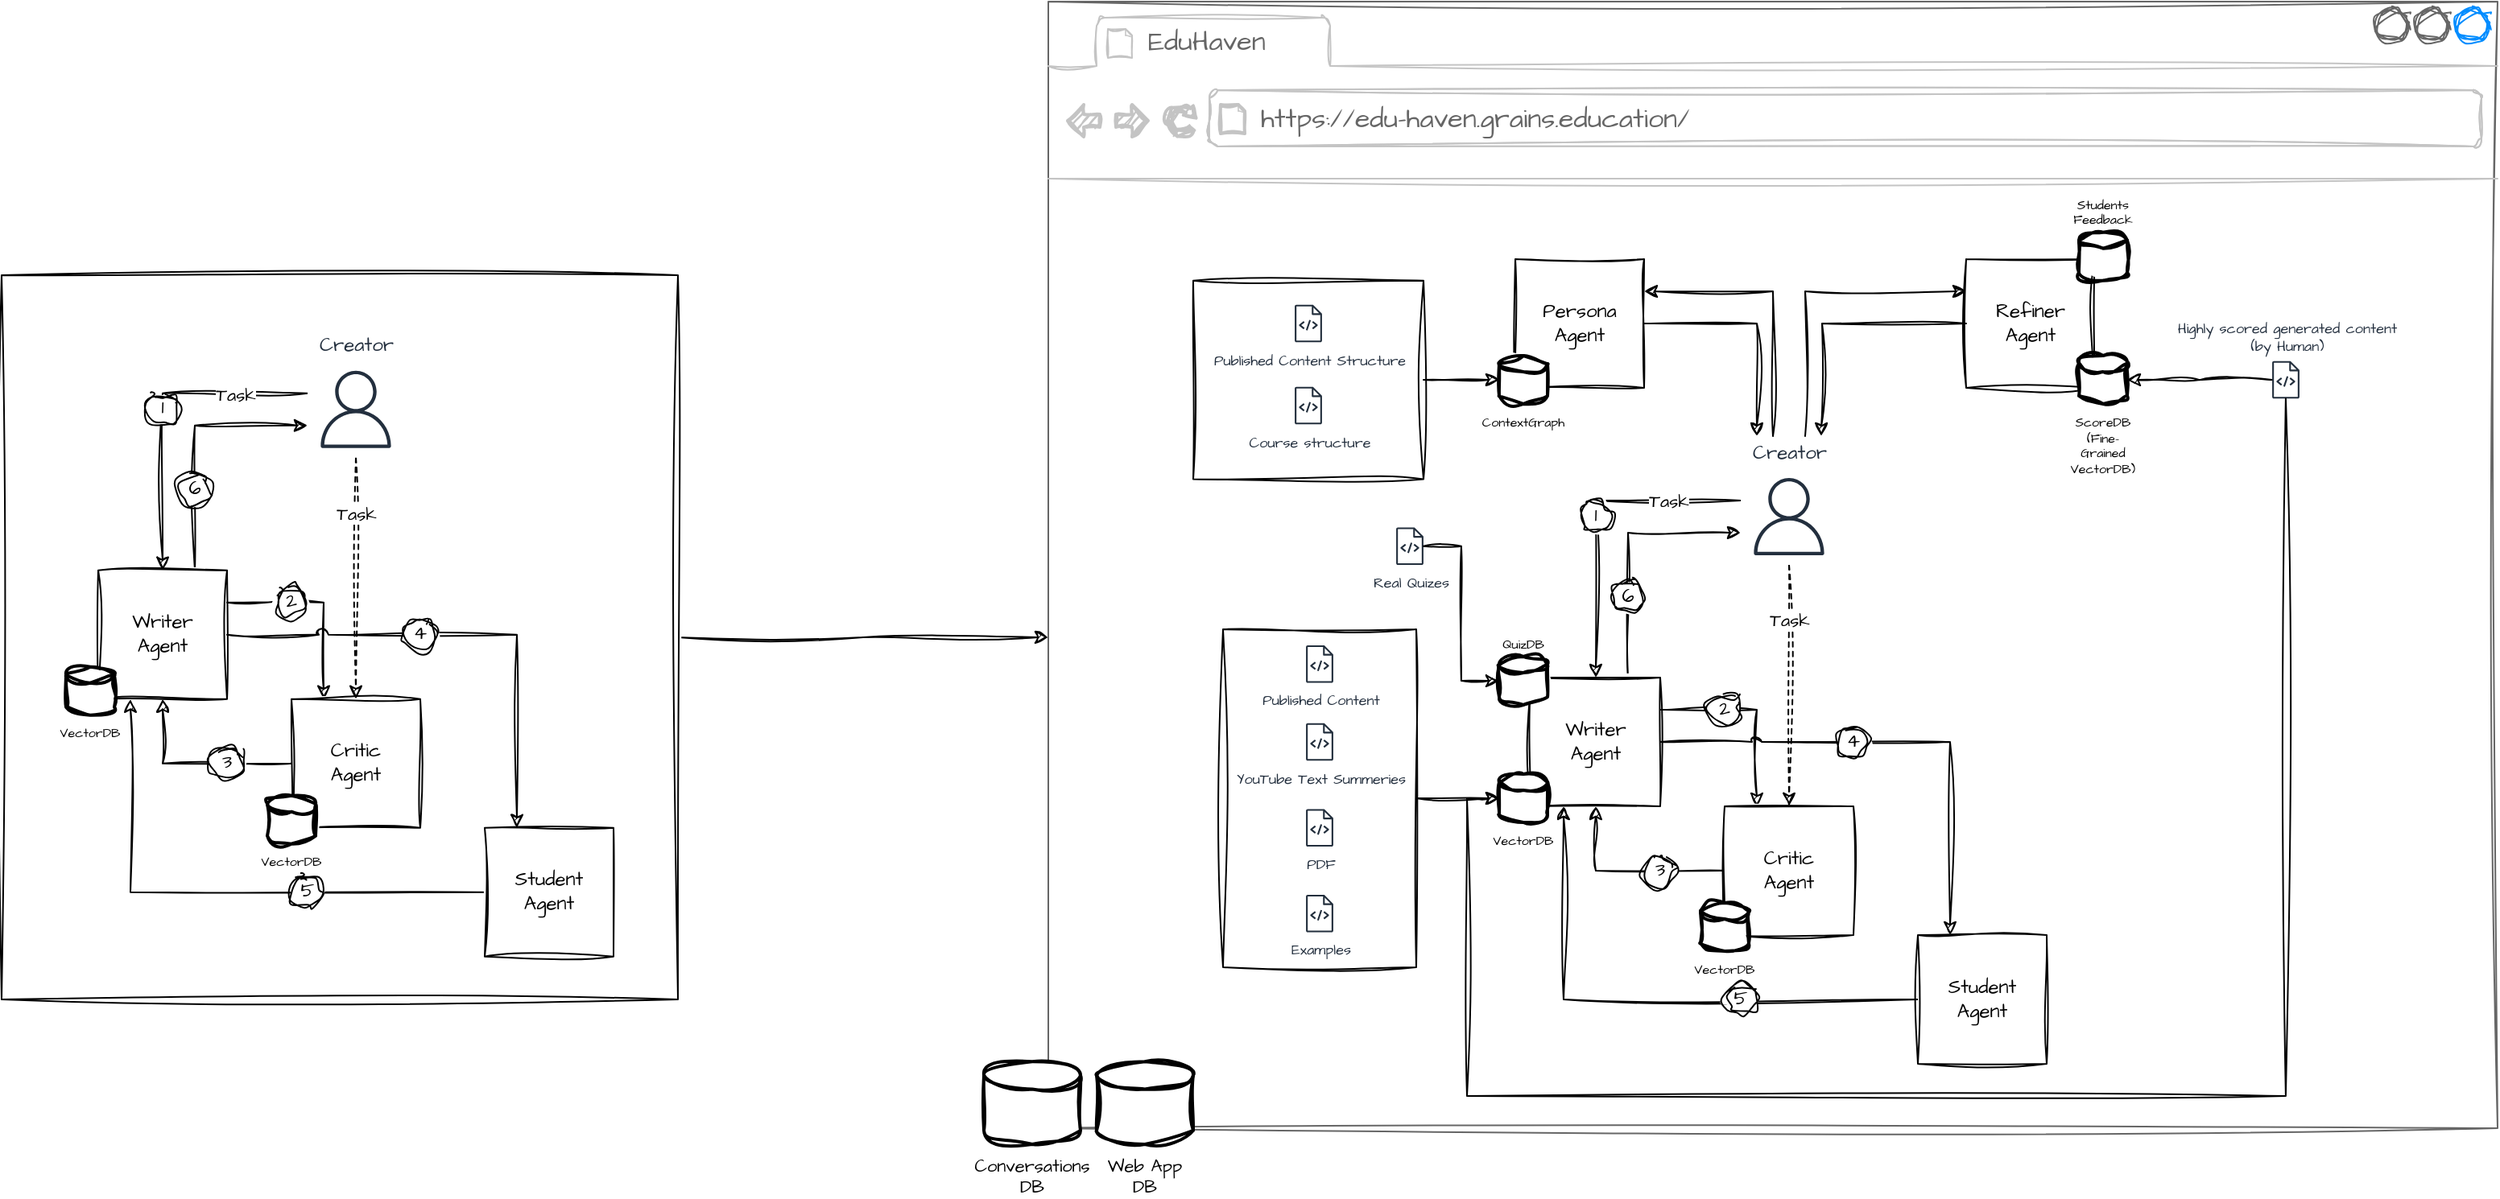 <mxfile version="24.7.17">
  <diagram name="Page-1" id="W8bSNdLPYr1dXPFrKu34">
    <mxGraphModel dx="4044" dy="2367" grid="1" gridSize="10" guides="1" tooltips="1" connect="1" arrows="1" fold="1" page="1" pageScale="1" pageWidth="850" pageHeight="1100" math="0" shadow="0">
      <root>
        <mxCell id="0" />
        <mxCell id="1" parent="0" />
        <mxCell id="SzTCdKsAHVNia2QmVGR1-116" style="edgeStyle=orthogonalEdgeStyle;rounded=0;sketch=1;hachureGap=4;jiggle=2;curveFitting=1;orthogonalLoop=1;jettySize=auto;html=1;fontFamily=Architects Daughter;fontSource=https%3A%2F%2Ffonts.googleapis.com%2Fcss%3Ffamily%3DArchitects%2BDaughter;" parent="1" source="SzTCdKsAHVNia2QmVGR1-115" edge="1">
          <mxGeometry relative="1" as="geometry">
            <mxPoint x="-100.0" y="335" as="targetPoint" />
          </mxGeometry>
        </mxCell>
        <mxCell id="SzTCdKsAHVNia2QmVGR1-115" value="" style="rounded=0;whiteSpace=wrap;html=1;sketch=1;hachureGap=4;jiggle=2;curveFitting=1;fontFamily=Architects Daughter;fontSource=https%3A%2F%2Ffonts.googleapis.com%2Fcss%3Ffamily%3DArchitects%2BDaughter;" parent="1" vertex="1">
          <mxGeometry x="-750" y="110" width="420" height="450" as="geometry" />
        </mxCell>
        <mxCell id="SzTCdKsAHVNia2QmVGR1-69" value="" style="strokeWidth=1;shadow=0;dashed=0;align=center;html=1;shape=mxgraph.mockup.containers.browserWindow;rSize=0;strokeColor=#666666;strokeColor2=#008cff;strokeColor3=#c4c4c4;mainText=,;recursiveResize=0;sketch=1;hachureGap=4;jiggle=2;curveFitting=1;fontFamily=Architects Daughter;fontSource=https%3A%2F%2Ffonts.googleapis.com%2Fcss%3Ffamily%3DArchitects%2BDaughter;movable=0;resizable=0;rotatable=0;deletable=0;editable=0;locked=1;connectable=0;" parent="1" vertex="1">
          <mxGeometry x="-100" y="-60" width="900" height="700" as="geometry" />
        </mxCell>
        <mxCell id="SzTCdKsAHVNia2QmVGR1-70" value="EduHaven" style="strokeWidth=1;shadow=0;dashed=0;align=center;html=1;shape=mxgraph.mockup.containers.anchor;fontSize=17;fontColor=#666666;align=left;whiteSpace=wrap;sketch=1;hachureGap=4;jiggle=2;curveFitting=1;fontFamily=Architects Daughter;fontSource=https%3A%2F%2Ffonts.googleapis.com%2Fcss%3Ffamily%3DArchitects%2BDaughter;" parent="SzTCdKsAHVNia2QmVGR1-69" vertex="1">
          <mxGeometry x="60" y="12" width="110" height="26" as="geometry" />
        </mxCell>
        <mxCell id="SzTCdKsAHVNia2QmVGR1-71" value="https://edu-haven.grains.education/" style="strokeWidth=1;shadow=0;dashed=0;align=center;html=1;shape=mxgraph.mockup.containers.anchor;rSize=0;fontSize=17;fontColor=#666666;align=left;sketch=1;hachureGap=4;jiggle=2;curveFitting=1;fontFamily=Architects Daughter;fontSource=https%3A%2F%2Ffonts.googleapis.com%2Fcss%3Ffamily%3DArchitects%2BDaughter;" parent="SzTCdKsAHVNia2QmVGR1-69" vertex="1">
          <mxGeometry x="130" y="60" width="250" height="26" as="geometry" />
        </mxCell>
        <mxCell id="SzTCdKsAHVNia2QmVGR1-78" value="" style="rounded=0;whiteSpace=wrap;html=1;sketch=1;hachureGap=4;jiggle=2;curveFitting=1;fontFamily=Architects Daughter;fontSource=https%3A%2F%2Ffonts.googleapis.com%2Fcss%3Ffamily%3DArchitects%2BDaughter;" parent="1" vertex="1">
          <mxGeometry x="-10" y="113.32" width="143" height="123.37" as="geometry" />
        </mxCell>
        <mxCell id="SzTCdKsAHVNia2QmVGR1-37" value="Refiner&lt;div&gt;Agent&lt;br&gt;&lt;/div&gt;" style="whiteSpace=wrap;html=1;aspect=fixed;sketch=1;hachureGap=4;jiggle=2;curveFitting=1;fontFamily=Architects Daughter;fontSource=https%3A%2F%2Ffonts.googleapis.com%2Fcss%3Ffamily%3DArchitects%2BDaughter;" parent="1" vertex="1">
          <mxGeometry x="470" y="100" width="80" height="80" as="geometry" />
        </mxCell>
        <mxCell id="SzTCdKsAHVNia2QmVGR1-8" style="edgeStyle=orthogonalEdgeStyle;rounded=0;sketch=1;hachureGap=4;jiggle=2;curveFitting=1;orthogonalLoop=1;jettySize=auto;html=1;entryX=0.25;entryY=0;entryDx=0;entryDy=0;fontFamily=Architects Daughter;fontSource=https%3A%2F%2Ffonts.googleapis.com%2Fcss%3Ffamily%3DArchitects%2BDaughter;" parent="1" source="SzTCdKsAHVNia2QmVGR1-1" target="SzTCdKsAHVNia2QmVGR1-2" edge="1">
          <mxGeometry relative="1" as="geometry">
            <Array as="points">
              <mxPoint x="340" y="380" />
            </Array>
          </mxGeometry>
        </mxCell>
        <mxCell id="SzTCdKsAHVNia2QmVGR1-10" style="edgeStyle=orthogonalEdgeStyle;rounded=0;sketch=1;hachureGap=4;jiggle=2;curveFitting=1;orthogonalLoop=1;jettySize=auto;html=1;exitX=1;exitY=0.5;exitDx=0;exitDy=0;entryX=0.25;entryY=0;entryDx=0;entryDy=0;fontFamily=Architects Daughter;fontSource=https%3A%2F%2Ffonts.googleapis.com%2Fcss%3Ffamily%3DArchitects%2BDaughter;jumpStyle=arc;" parent="1" source="SzTCdKsAHVNia2QmVGR1-1" target="SzTCdKsAHVNia2QmVGR1-3" edge="1">
          <mxGeometry relative="1" as="geometry" />
        </mxCell>
        <mxCell id="SzTCdKsAHVNia2QmVGR1-13" style="edgeStyle=orthogonalEdgeStyle;rounded=0;sketch=1;hachureGap=4;jiggle=2;curveFitting=1;orthogonalLoop=1;jettySize=auto;html=1;exitX=0.75;exitY=0;exitDx=0;exitDy=0;fontFamily=Architects Daughter;fontSource=https%3A%2F%2Ffonts.googleapis.com%2Fcss%3Ffamily%3DArchitects%2BDaughter;" parent="1" source="SzTCdKsAHVNia2QmVGR1-1" target="SzTCdKsAHVNia2QmVGR1-4" edge="1">
          <mxGeometry relative="1" as="geometry">
            <mxPoint x="310" y="280" as="targetPoint" />
            <Array as="points">
              <mxPoint x="260" y="270" />
            </Array>
          </mxGeometry>
        </mxCell>
        <mxCell id="SzTCdKsAHVNia2QmVGR1-1" value="Writer&lt;div&gt;Agent&lt;/div&gt;" style="whiteSpace=wrap;html=1;aspect=fixed;sketch=1;hachureGap=4;jiggle=2;curveFitting=1;fontFamily=Architects Daughter;fontSource=https%3A%2F%2Ffonts.googleapis.com%2Fcss%3Ffamily%3DArchitects%2BDaughter;" parent="1" vertex="1">
          <mxGeometry x="200" y="360" width="80" height="80" as="geometry" />
        </mxCell>
        <mxCell id="SzTCdKsAHVNia2QmVGR1-9" style="edgeStyle=orthogonalEdgeStyle;rounded=0;sketch=1;hachureGap=4;jiggle=2;curveFitting=1;orthogonalLoop=1;jettySize=auto;html=1;exitX=0;exitY=0.5;exitDx=0;exitDy=0;entryX=0.5;entryY=1;entryDx=0;entryDy=0;fontFamily=Architects Daughter;fontSource=https%3A%2F%2Ffonts.googleapis.com%2Fcss%3Ffamily%3DArchitects%2BDaughter;" parent="1" source="SzTCdKsAHVNia2QmVGR1-2" target="SzTCdKsAHVNia2QmVGR1-1" edge="1">
          <mxGeometry relative="1" as="geometry" />
        </mxCell>
        <mxCell id="SzTCdKsAHVNia2QmVGR1-2" value="Critic&lt;div&gt;Agent&lt;br&gt;&lt;/div&gt;" style="whiteSpace=wrap;html=1;aspect=fixed;sketch=1;hachureGap=4;jiggle=2;curveFitting=1;fontFamily=Architects Daughter;fontSource=https%3A%2F%2Ffonts.googleapis.com%2Fcss%3Ffamily%3DArchitects%2BDaughter;" parent="1" vertex="1">
          <mxGeometry x="320" y="440" width="80" height="80" as="geometry" />
        </mxCell>
        <mxCell id="SzTCdKsAHVNia2QmVGR1-11" style="edgeStyle=orthogonalEdgeStyle;rounded=0;sketch=1;hachureGap=4;jiggle=2;curveFitting=1;orthogonalLoop=1;jettySize=auto;html=1;entryX=0.25;entryY=1;entryDx=0;entryDy=0;fontFamily=Architects Daughter;fontSource=https%3A%2F%2Ffonts.googleapis.com%2Fcss%3Ffamily%3DArchitects%2BDaughter;" parent="1" source="SzTCdKsAHVNia2QmVGR1-3" target="SzTCdKsAHVNia2QmVGR1-1" edge="1">
          <mxGeometry relative="1" as="geometry" />
        </mxCell>
        <mxCell id="SzTCdKsAHVNia2QmVGR1-3" value="Student&lt;div&gt;Agent&lt;br&gt;&lt;/div&gt;" style="whiteSpace=wrap;html=1;aspect=fixed;sketch=1;hachureGap=4;jiggle=2;curveFitting=1;fontFamily=Architects Daughter;fontSource=https%3A%2F%2Ffonts.googleapis.com%2Fcss%3Ffamily%3DArchitects%2BDaughter;" parent="1" vertex="1">
          <mxGeometry x="440" y="520" width="80" height="80" as="geometry" />
        </mxCell>
        <mxCell id="SzTCdKsAHVNia2QmVGR1-5" style="edgeStyle=orthogonalEdgeStyle;rounded=0;sketch=1;hachureGap=4;jiggle=2;curveFitting=1;orthogonalLoop=1;jettySize=auto;html=1;entryX=0.5;entryY=0;entryDx=0;entryDy=0;fontFamily=Architects Daughter;fontSource=https%3A%2F%2Ffonts.googleapis.com%2Fcss%3Ffamily%3DArchitects%2BDaughter;" parent="1" source="SzTCdKsAHVNia2QmVGR1-4" target="SzTCdKsAHVNia2QmVGR1-1" edge="1">
          <mxGeometry relative="1" as="geometry">
            <Array as="points">
              <mxPoint x="240" y="250" />
            </Array>
          </mxGeometry>
        </mxCell>
        <mxCell id="SzTCdKsAHVNia2QmVGR1-15" value="Task" style="edgeLabel;html=1;align=center;verticalAlign=middle;resizable=0;points=[];sketch=1;hachureGap=4;jiggle=2;curveFitting=1;fontFamily=Architects Daughter;fontSource=https%3A%2F%2Ffonts.googleapis.com%2Fcss%3Ffamily%3DArchitects%2BDaughter;" parent="SzTCdKsAHVNia2QmVGR1-5" vertex="1" connectable="0">
          <mxGeometry x="-0.55" relative="1" as="geometry">
            <mxPoint as="offset" />
          </mxGeometry>
        </mxCell>
        <mxCell id="SzTCdKsAHVNia2QmVGR1-6" style="edgeStyle=orthogonalEdgeStyle;rounded=0;sketch=1;hachureGap=4;jiggle=2;curveFitting=1;orthogonalLoop=1;jettySize=auto;html=1;entryX=0.5;entryY=0;entryDx=0;entryDy=0;fontFamily=Architects Daughter;fontSource=https%3A%2F%2Ffonts.googleapis.com%2Fcss%3Ffamily%3DArchitects%2BDaughter;dashed=1;" parent="1" source="SzTCdKsAHVNia2QmVGR1-4" target="SzTCdKsAHVNia2QmVGR1-2" edge="1">
          <mxGeometry relative="1" as="geometry" />
        </mxCell>
        <mxCell id="SzTCdKsAHVNia2QmVGR1-16" value="Task" style="edgeLabel;html=1;align=center;verticalAlign=middle;resizable=0;points=[];sketch=1;hachureGap=4;jiggle=2;curveFitting=1;fontFamily=Architects Daughter;fontSource=https%3A%2F%2Ffonts.googleapis.com%2Fcss%3Ffamily%3DArchitects%2BDaughter;" parent="SzTCdKsAHVNia2QmVGR1-6" vertex="1" connectable="0">
          <mxGeometry x="-0.547" relative="1" as="geometry">
            <mxPoint as="offset" />
          </mxGeometry>
        </mxCell>
        <mxCell id="SzTCdKsAHVNia2QmVGR1-39" style="edgeStyle=orthogonalEdgeStyle;rounded=0;sketch=1;hachureGap=4;jiggle=2;curveFitting=1;orthogonalLoop=1;jettySize=auto;html=1;entryX=0;entryY=0.25;entryDx=0;entryDy=0;fontFamily=Architects Daughter;fontSource=https%3A%2F%2Ffonts.googleapis.com%2Fcss%3Ffamily%3DArchitects%2BDaughter;" parent="1" target="SzTCdKsAHVNia2QmVGR1-37" edge="1">
          <mxGeometry relative="1" as="geometry">
            <mxPoint x="370" y="210" as="sourcePoint" />
            <Array as="points">
              <mxPoint x="370" y="120" />
            </Array>
          </mxGeometry>
        </mxCell>
        <mxCell id="SzTCdKsAHVNia2QmVGR1-42" style="edgeStyle=orthogonalEdgeStyle;rounded=0;sketch=1;hachureGap=4;jiggle=2;curveFitting=1;orthogonalLoop=1;jettySize=auto;html=1;entryX=1;entryY=0.25;entryDx=0;entryDy=0;fontFamily=Architects Daughter;fontSource=https%3A%2F%2Ffonts.googleapis.com%2Fcss%3Ffamily%3DArchitects%2BDaughter;" parent="1" target="SzTCdKsAHVNia2QmVGR1-36" edge="1">
          <mxGeometry relative="1" as="geometry">
            <mxPoint x="350" y="210" as="sourcePoint" />
            <Array as="points">
              <mxPoint x="350" y="210" />
              <mxPoint x="350" y="120" />
            </Array>
          </mxGeometry>
        </mxCell>
        <mxCell id="SzTCdKsAHVNia2QmVGR1-4" value="Creator" style="sketch=0;outlineConnect=0;fontColor=#232F3E;gradientColor=none;strokeColor=#232F3E;fillColor=#ffffff;dashed=0;verticalLabelPosition=top;verticalAlign=bottom;align=center;html=1;fontSize=12;fontStyle=0;aspect=fixed;shape=mxgraph.aws4.resourceIcon;resIcon=mxgraph.aws4.user;hachureGap=4;jiggle=2;curveFitting=1;fontFamily=Architects Daughter;fontSource=https%3A%2F%2Ffonts.googleapis.com%2Fcss%3Ffamily%3DArchitects%2BDaughter;labelPosition=center;" parent="1" vertex="1">
          <mxGeometry x="330" y="230" width="60" height="60" as="geometry" />
        </mxCell>
        <mxCell id="SzTCdKsAHVNia2QmVGR1-19" value="1" style="ellipse;whiteSpace=wrap;html=1;aspect=fixed;sketch=1;hachureGap=4;jiggle=2;curveFitting=1;fontFamily=Architects Daughter;fontSource=https%3A%2F%2Ffonts.googleapis.com%2Fcss%3Ffamily%3DArchitects%2BDaughter;" parent="1" vertex="1">
          <mxGeometry x="230" y="250" width="20" height="20" as="geometry" />
        </mxCell>
        <mxCell id="SzTCdKsAHVNia2QmVGR1-20" value="2" style="ellipse;whiteSpace=wrap;html=1;aspect=fixed;sketch=1;hachureGap=4;jiggle=2;curveFitting=1;fontFamily=Architects Daughter;fontSource=https%3A%2F%2Ffonts.googleapis.com%2Fcss%3Ffamily%3DArchitects%2BDaughter;" parent="1" vertex="1">
          <mxGeometry x="310" y="370" width="20" height="20" as="geometry" />
        </mxCell>
        <mxCell id="SzTCdKsAHVNia2QmVGR1-23" value="3" style="ellipse;whiteSpace=wrap;html=1;aspect=fixed;sketch=1;hachureGap=4;jiggle=2;curveFitting=1;fontFamily=Architects Daughter;fontSource=https%3A%2F%2Ffonts.googleapis.com%2Fcss%3Ffamily%3DArchitects%2BDaughter;" parent="1" vertex="1">
          <mxGeometry x="270" y="470" width="20" height="20" as="geometry" />
        </mxCell>
        <mxCell id="SzTCdKsAHVNia2QmVGR1-24" value="4" style="ellipse;whiteSpace=wrap;html=1;aspect=fixed;sketch=1;hachureGap=4;jiggle=2;curveFitting=1;fontFamily=Architects Daughter;fontSource=https%3A%2F%2Ffonts.googleapis.com%2Fcss%3Ffamily%3DArchitects%2BDaughter;" parent="1" vertex="1">
          <mxGeometry x="390" y="390" width="20" height="20" as="geometry" />
        </mxCell>
        <mxCell id="SzTCdKsAHVNia2QmVGR1-25" value="5" style="ellipse;whiteSpace=wrap;html=1;aspect=fixed;sketch=1;hachureGap=4;jiggle=2;curveFitting=1;fontFamily=Architects Daughter;fontSource=https%3A%2F%2Ffonts.googleapis.com%2Fcss%3Ffamily%3DArchitects%2BDaughter;" parent="1" vertex="1">
          <mxGeometry x="320" y="550" width="20" height="20" as="geometry" />
        </mxCell>
        <mxCell id="SzTCdKsAHVNia2QmVGR1-26" value="VectorDB" style="strokeWidth=2;html=1;shape=mxgraph.flowchart.database;whiteSpace=wrap;sketch=1;hachureGap=4;jiggle=2;curveFitting=1;fontFamily=Architects Daughter;fontSource=https%3A%2F%2Ffonts.googleapis.com%2Fcss%3Ffamily%3DArchitects%2BDaughter;labelPosition=center;verticalLabelPosition=bottom;align=center;verticalAlign=top;textDirection=ltr;fontSize=8;" parent="1" vertex="1">
          <mxGeometry x="180" y="420" width="30" height="30" as="geometry" />
        </mxCell>
        <mxCell id="SzTCdKsAHVNia2QmVGR1-32" value="VectorDB" style="strokeWidth=2;html=1;shape=mxgraph.flowchart.database;whiteSpace=wrap;sketch=1;hachureGap=4;jiggle=2;curveFitting=1;fontFamily=Architects Daughter;fontSource=https%3A%2F%2Ffonts.googleapis.com%2Fcss%3Ffamily%3DArchitects%2BDaughter;labelPosition=center;verticalLabelPosition=bottom;align=center;verticalAlign=top;textDirection=ltr;fontSize=8;" parent="1" vertex="1">
          <mxGeometry x="305" y="500" width="30" height="30" as="geometry" />
        </mxCell>
        <mxCell id="SzTCdKsAHVNia2QmVGR1-34" value="6" style="ellipse;whiteSpace=wrap;html=1;aspect=fixed;sketch=1;hachureGap=4;jiggle=2;curveFitting=1;fontFamily=Architects Daughter;fontSource=https%3A%2F%2Ffonts.googleapis.com%2Fcss%3Ffamily%3DArchitects%2BDaughter;" parent="1" vertex="1">
          <mxGeometry x="250" y="300" width="20" height="20" as="geometry" />
        </mxCell>
        <mxCell id="SzTCdKsAHVNia2QmVGR1-38" style="edgeStyle=orthogonalEdgeStyle;rounded=0;sketch=1;hachureGap=4;jiggle=2;curveFitting=1;orthogonalLoop=1;jettySize=auto;html=1;fontFamily=Architects Daughter;fontSource=https%3A%2F%2Ffonts.googleapis.com%2Fcss%3Ffamily%3DArchitects%2BDaughter;" parent="1" source="SzTCdKsAHVNia2QmVGR1-36" edge="1">
          <mxGeometry relative="1" as="geometry">
            <mxPoint x="340" y="210" as="targetPoint" />
            <Array as="points">
              <mxPoint x="340" y="140" />
              <mxPoint x="340" y="210" />
            </Array>
          </mxGeometry>
        </mxCell>
        <mxCell id="SzTCdKsAHVNia2QmVGR1-36" value="Persona&lt;div&gt;Agent&lt;br&gt;&lt;/div&gt;" style="whiteSpace=wrap;html=1;aspect=fixed;sketch=1;hachureGap=4;jiggle=2;curveFitting=1;fontFamily=Architects Daughter;fontSource=https%3A%2F%2Ffonts.googleapis.com%2Fcss%3Ffamily%3DArchitects%2BDaughter;" parent="1" vertex="1">
          <mxGeometry x="190" y="100" width="80" height="80" as="geometry" />
        </mxCell>
        <mxCell id="SzTCdKsAHVNia2QmVGR1-41" style="edgeStyle=orthogonalEdgeStyle;rounded=0;sketch=1;hachureGap=4;jiggle=2;curveFitting=1;orthogonalLoop=1;jettySize=auto;html=1;exitX=0;exitY=0.5;exitDx=0;exitDy=0;fontFamily=Architects Daughter;fontSource=https%3A%2F%2Ffonts.googleapis.com%2Fcss%3Ffamily%3DArchitects%2BDaughter;" parent="1" source="SzTCdKsAHVNia2QmVGR1-37" edge="1">
          <mxGeometry relative="1" as="geometry">
            <mxPoint x="380" y="210" as="targetPoint" />
          </mxGeometry>
        </mxCell>
        <mxCell id="SzTCdKsAHVNia2QmVGR1-43" value="ScoreDB&lt;br&gt;(Fine-Grained VectorDB)" style="strokeWidth=2;html=1;shape=mxgraph.flowchart.database;whiteSpace=wrap;sketch=1;hachureGap=4;jiggle=2;curveFitting=1;fontFamily=Architects Daughter;fontSource=https%3A%2F%2Ffonts.googleapis.com%2Fcss%3Ffamily%3DArchitects%2BDaughter;labelPosition=center;verticalLabelPosition=bottom;align=center;verticalAlign=top;textDirection=ltr;fontSize=8;" parent="1" vertex="1">
          <mxGeometry x="540" y="160" width="30" height="30" as="geometry" />
        </mxCell>
        <mxCell id="SzTCdKsAHVNia2QmVGR1-44" value="ContextGraph" style="strokeWidth=2;html=1;shape=mxgraph.flowchart.database;whiteSpace=wrap;sketch=1;hachureGap=4;jiggle=2;curveFitting=1;fontFamily=Architects Daughter;fontSource=https%3A%2F%2Ffonts.googleapis.com%2Fcss%3Ffamily%3DArchitects%2BDaughter;labelPosition=center;verticalLabelPosition=bottom;align=center;verticalAlign=top;textDirection=ltr;fontSize=8;" parent="1" vertex="1">
          <mxGeometry x="180" y="160" width="30" height="30" as="geometry" />
        </mxCell>
        <mxCell id="SzTCdKsAHVNia2QmVGR1-52" style="edgeStyle=orthogonalEdgeStyle;rounded=0;sketch=1;hachureGap=4;jiggle=2;curveFitting=1;orthogonalLoop=1;jettySize=auto;html=1;entryX=0;entryY=0.5;entryDx=0;entryDy=0;entryPerimeter=0;fontFamily=Architects Daughter;fontSource=https%3A%2F%2Ffonts.googleapis.com%2Fcss%3Ffamily%3DArchitects%2BDaughter;" parent="1" source="SzTCdKsAHVNia2QmVGR1-51" target="SzTCdKsAHVNia2QmVGR1-26" edge="1">
          <mxGeometry relative="1" as="geometry" />
        </mxCell>
        <mxCell id="SzTCdKsAHVNia2QmVGR1-53" value="" style="group" parent="1" vertex="1" connectable="0">
          <mxGeometry x="8.5" y="347" width="120" height="190" as="geometry" />
        </mxCell>
        <mxCell id="SzTCdKsAHVNia2QmVGR1-51" value="" style="rounded=0;whiteSpace=wrap;html=1;sketch=1;hachureGap=4;jiggle=2;curveFitting=1;fontFamily=Architects Daughter;fontSource=https%3A%2F%2Ffonts.googleapis.com%2Fcss%3Ffamily%3DArchitects%2BDaughter;" parent="SzTCdKsAHVNia2QmVGR1-53" vertex="1">
          <mxGeometry y="-17" width="120" height="210" as="geometry" />
        </mxCell>
        <mxCell id="SzTCdKsAHVNia2QmVGR1-45" value="YouTube Text Summeries" style="sketch=0;outlineConnect=0;fontColor=#232F3E;gradientColor=none;fillColor=#232F3D;strokeColor=none;dashed=0;verticalLabelPosition=bottom;verticalAlign=top;align=center;html=1;fontSize=9;fontStyle=0;aspect=fixed;pointerEvents=1;shape=mxgraph.aws4.source_code;hachureGap=4;jiggle=2;curveFitting=1;fontFamily=Architects Daughter;fontSource=https%3A%2F%2Ffonts.googleapis.com%2Fcss%3Ffamily%3DArchitects%2BDaughter;" parent="SzTCdKsAHVNia2QmVGR1-53" vertex="1">
          <mxGeometry x="51.5" y="41.37" width="17" height="23.26" as="geometry" />
        </mxCell>
        <mxCell id="SzTCdKsAHVNia2QmVGR1-46" value="PDF" style="sketch=0;outlineConnect=0;fontColor=#232F3E;gradientColor=none;fillColor=#232F3D;strokeColor=none;dashed=0;verticalLabelPosition=bottom;verticalAlign=top;align=center;html=1;fontSize=9;fontStyle=0;aspect=fixed;pointerEvents=1;shape=mxgraph.aws4.source_code;hachureGap=4;jiggle=2;curveFitting=1;fontFamily=Architects Daughter;fontSource=https%3A%2F%2Ffonts.googleapis.com%2Fcss%3Ffamily%3DArchitects%2BDaughter;" parent="SzTCdKsAHVNia2QmVGR1-53" vertex="1">
          <mxGeometry x="51.5" y="94.74" width="17" height="23.26" as="geometry" />
        </mxCell>
        <mxCell id="SzTCdKsAHVNia2QmVGR1-47" value="Examples" style="sketch=0;outlineConnect=0;fontColor=#232F3E;gradientColor=none;fillColor=#232F3D;strokeColor=none;dashed=0;verticalLabelPosition=bottom;verticalAlign=top;align=center;html=1;fontSize=9;fontStyle=0;aspect=fixed;pointerEvents=1;shape=mxgraph.aws4.source_code;hachureGap=4;jiggle=2;curveFitting=1;fontFamily=Architects Daughter;fontSource=https%3A%2F%2Ffonts.googleapis.com%2Fcss%3Ffamily%3DArchitects%2BDaughter;" parent="SzTCdKsAHVNia2QmVGR1-53" vertex="1">
          <mxGeometry x="51.5" y="148" width="17" height="23.26" as="geometry" />
        </mxCell>
        <mxCell id="SzTCdKsAHVNia2QmVGR1-79" value="Published Content" style="sketch=0;outlineConnect=0;fontColor=#232F3E;gradientColor=none;fillColor=#232F3D;strokeColor=none;dashed=0;verticalLabelPosition=bottom;verticalAlign=top;align=center;html=1;fontSize=9;fontStyle=0;aspect=fixed;pointerEvents=1;shape=mxgraph.aws4.source_code;hachureGap=4;jiggle=2;curveFitting=1;fontFamily=Architects Daughter;fontSource=https%3A%2F%2Ffonts.googleapis.com%2Fcss%3Ffamily%3DArchitects%2BDaughter;" parent="SzTCdKsAHVNia2QmVGR1-53" vertex="1">
          <mxGeometry x="51.5" y="-7" width="17" height="23.26" as="geometry" />
        </mxCell>
        <mxCell id="SzTCdKsAHVNia2QmVGR1-59" value="Course structure" style="sketch=0;outlineConnect=0;fontColor=#232F3E;gradientColor=none;fillColor=#232F3D;strokeColor=none;dashed=0;verticalLabelPosition=bottom;verticalAlign=top;align=center;html=1;fontSize=9;fontStyle=0;aspect=fixed;pointerEvents=1;shape=mxgraph.aws4.source_code;hachureGap=4;jiggle=2;curveFitting=1;fontFamily=Architects Daughter;fontSource=https%3A%2F%2Ffonts.googleapis.com%2Fcss%3Ffamily%3DArchitects%2BDaughter;" parent="1" vertex="1">
          <mxGeometry x="53" y="179.37" width="17" height="23.26" as="geometry" />
        </mxCell>
        <mxCell id="SzTCdKsAHVNia2QmVGR1-60" style="edgeStyle=orthogonalEdgeStyle;rounded=0;sketch=1;hachureGap=4;jiggle=2;curveFitting=1;orthogonalLoop=1;jettySize=auto;html=1;entryX=0;entryY=0.5;entryDx=0;entryDy=0;entryPerimeter=0;fontFamily=Architects Daughter;fontSource=https%3A%2F%2Ffonts.googleapis.com%2Fcss%3Ffamily%3DArchitects%2BDaughter;exitX=1;exitY=0.5;exitDx=0;exitDy=0;" parent="1" source="SzTCdKsAHVNia2QmVGR1-78" target="SzTCdKsAHVNia2QmVGR1-44" edge="1">
          <mxGeometry relative="1" as="geometry" />
        </mxCell>
        <mxCell id="SzTCdKsAHVNia2QmVGR1-63" style="edgeStyle=orthogonalEdgeStyle;rounded=0;sketch=1;hachureGap=4;jiggle=2;curveFitting=1;orthogonalLoop=1;jettySize=auto;html=1;fontFamily=Architects Daughter;fontSource=https%3A%2F%2Ffonts.googleapis.com%2Fcss%3Ffamily%3DArchitects%2BDaughter;" parent="1" source="SzTCdKsAHVNia2QmVGR1-62" target="SzTCdKsAHVNia2QmVGR1-43" edge="1">
          <mxGeometry relative="1" as="geometry" />
        </mxCell>
        <mxCell id="SzTCdKsAHVNia2QmVGR1-62" value="Highly scored generated content&lt;div&gt;(by Human)&lt;/div&gt;" style="sketch=0;outlineConnect=0;fontColor=#232F3E;gradientColor=none;fillColor=#232F3D;strokeColor=none;dashed=0;verticalLabelPosition=top;verticalAlign=bottom;align=center;html=1;fontSize=9;fontStyle=0;aspect=fixed;pointerEvents=1;shape=mxgraph.aws4.source_code;hachureGap=4;jiggle=2;curveFitting=1;fontFamily=Architects Daughter;fontSource=https%3A%2F%2Ffonts.googleapis.com%2Fcss%3Ffamily%3DArchitects%2BDaughter;labelPosition=center;" parent="1" vertex="1">
          <mxGeometry x="660" y="163.37" width="17" height="23.26" as="geometry" />
        </mxCell>
        <mxCell id="SzTCdKsAHVNia2QmVGR1-64" style="edgeStyle=orthogonalEdgeStyle;rounded=0;sketch=1;hachureGap=4;jiggle=2;curveFitting=1;orthogonalLoop=1;jettySize=auto;html=1;entryX=0;entryY=0.5;entryDx=0;entryDy=0;entryPerimeter=0;fontFamily=Architects Daughter;fontSource=https%3A%2F%2Ffonts.googleapis.com%2Fcss%3Ffamily%3DArchitects%2BDaughter;" parent="1" source="SzTCdKsAHVNia2QmVGR1-62" target="SzTCdKsAHVNia2QmVGR1-26" edge="1">
          <mxGeometry relative="1" as="geometry">
            <Array as="points">
              <mxPoint x="668" y="620" />
              <mxPoint x="160" y="620" />
              <mxPoint x="160" y="435" />
            </Array>
          </mxGeometry>
        </mxCell>
        <mxCell id="SzTCdKsAHVNia2QmVGR1-85" value="Web App DB" style="strokeWidth=2;html=1;shape=mxgraph.flowchart.database;whiteSpace=wrap;sketch=1;hachureGap=4;jiggle=2;curveFitting=1;fontFamily=Architects Daughter;fontSource=https%3A%2F%2Ffonts.googleapis.com%2Fcss%3Ffamily%3DArchitects%2BDaughter;labelPosition=center;verticalLabelPosition=bottom;align=center;verticalAlign=top;textDirection=ltr;fontSize=11;" parent="1" vertex="1">
          <mxGeometry x="-70" y="598.57" width="60" height="51.43" as="geometry" />
        </mxCell>
        <mxCell id="SzTCdKsAHVNia2QmVGR1-86" value="Conversations DB" style="strokeWidth=2;html=1;shape=mxgraph.flowchart.database;whiteSpace=wrap;sketch=1;hachureGap=4;jiggle=2;curveFitting=1;fontFamily=Architects Daughter;fontSource=https%3A%2F%2Ffonts.googleapis.com%2Fcss%3Ffamily%3DArchitects%2BDaughter;labelPosition=center;verticalLabelPosition=bottom;align=center;verticalAlign=top;textDirection=ltr;fontSize=11;" parent="1" vertex="1">
          <mxGeometry x="-140" y="598.57" width="60" height="51.43" as="geometry" />
        </mxCell>
        <mxCell id="SzTCdKsAHVNia2QmVGR1-72" value="Published Content Structure" style="sketch=0;outlineConnect=0;fontColor=#232F3E;gradientColor=none;fillColor=#232F3D;strokeColor=none;dashed=0;verticalLabelPosition=bottom;verticalAlign=top;align=center;html=1;fontSize=9;fontStyle=0;aspect=fixed;pointerEvents=1;shape=mxgraph.aws4.source_code;hachureGap=4;jiggle=2;curveFitting=1;fontFamily=Architects Daughter;fontSource=https%3A%2F%2Ffonts.googleapis.com%2Fcss%3Ffamily%3DArchitects%2BDaughter;" parent="1" vertex="1">
          <mxGeometry x="53" y="128.37" width="17" height="23.26" as="geometry" />
        </mxCell>
        <mxCell id="SzTCdKsAHVNia2QmVGR1-87" value="Students Feedback" style="strokeWidth=2;html=1;shape=mxgraph.flowchart.database;whiteSpace=wrap;sketch=1;hachureGap=4;jiggle=2;curveFitting=1;fontFamily=Architects Daughter;fontSource=https%3A%2F%2Ffonts.googleapis.com%2Fcss%3Ffamily%3DArchitects%2BDaughter;labelPosition=center;verticalLabelPosition=top;align=center;verticalAlign=bottom;textDirection=ltr;fontSize=8;" parent="1" vertex="1">
          <mxGeometry x="540" y="83.32" width="30" height="30" as="geometry" />
        </mxCell>
        <mxCell id="SzTCdKsAHVNia2QmVGR1-88" value="QuizDB" style="strokeWidth=2;html=1;shape=mxgraph.flowchart.database;whiteSpace=wrap;sketch=1;hachureGap=4;jiggle=2;curveFitting=1;fontFamily=Architects Daughter;fontSource=https%3A%2F%2Ffonts.googleapis.com%2Fcss%3Ffamily%3DArchitects%2BDaughter;labelPosition=center;verticalLabelPosition=top;align=center;verticalAlign=bottom;textDirection=ltr;fontSize=8;" parent="1" vertex="1">
          <mxGeometry x="180" y="347" width="30" height="30" as="geometry" />
        </mxCell>
        <mxCell id="SzTCdKsAHVNia2QmVGR1-89" value="Real Quizes" style="sketch=0;outlineConnect=0;fontColor=#232F3E;gradientColor=none;fillColor=#232F3D;strokeColor=none;dashed=0;verticalLabelPosition=bottom;verticalAlign=top;align=center;html=1;fontSize=9;fontStyle=0;aspect=fixed;pointerEvents=1;shape=mxgraph.aws4.source_code;hachureGap=4;jiggle=2;curveFitting=1;fontFamily=Architects Daughter;fontSource=https%3A%2F%2Ffonts.googleapis.com%2Fcss%3Ffamily%3DArchitects%2BDaughter;" parent="1" vertex="1">
          <mxGeometry x="116" y="266.74" width="17" height="23.26" as="geometry" />
        </mxCell>
        <mxCell id="SzTCdKsAHVNia2QmVGR1-90" style="edgeStyle=orthogonalEdgeStyle;rounded=0;sketch=1;hachureGap=4;jiggle=2;curveFitting=1;orthogonalLoop=1;jettySize=auto;html=1;entryX=0;entryY=0.5;entryDx=0;entryDy=0;entryPerimeter=0;fontFamily=Architects Daughter;fontSource=https%3A%2F%2Ffonts.googleapis.com%2Fcss%3Ffamily%3DArchitects%2BDaughter;" parent="1" source="SzTCdKsAHVNia2QmVGR1-89" target="SzTCdKsAHVNia2QmVGR1-88" edge="1">
          <mxGeometry relative="1" as="geometry" />
        </mxCell>
        <mxCell id="SzTCdKsAHVNia2QmVGR1-91" style="edgeStyle=orthogonalEdgeStyle;rounded=0;sketch=1;hachureGap=4;jiggle=2;curveFitting=1;orthogonalLoop=1;jettySize=auto;html=1;entryX=0.25;entryY=0;entryDx=0;entryDy=0;fontFamily=Architects Daughter;fontSource=https%3A%2F%2Ffonts.googleapis.com%2Fcss%3Ffamily%3DArchitects%2BDaughter;" parent="1" source="SzTCdKsAHVNia2QmVGR1-94" target="SzTCdKsAHVNia2QmVGR1-96" edge="1">
          <mxGeometry relative="1" as="geometry">
            <Array as="points">
              <mxPoint x="-550" y="313.37" />
            </Array>
          </mxGeometry>
        </mxCell>
        <mxCell id="SzTCdKsAHVNia2QmVGR1-92" style="edgeStyle=orthogonalEdgeStyle;rounded=0;sketch=1;hachureGap=4;jiggle=2;curveFitting=1;orthogonalLoop=1;jettySize=auto;html=1;exitX=1;exitY=0.5;exitDx=0;exitDy=0;entryX=0.25;entryY=0;entryDx=0;entryDy=0;fontFamily=Architects Daughter;fontSource=https%3A%2F%2Ffonts.googleapis.com%2Fcss%3Ffamily%3DArchitects%2BDaughter;jumpStyle=arc;" parent="1" source="SzTCdKsAHVNia2QmVGR1-94" target="SzTCdKsAHVNia2QmVGR1-98" edge="1">
          <mxGeometry relative="1" as="geometry" />
        </mxCell>
        <mxCell id="SzTCdKsAHVNia2QmVGR1-93" style="edgeStyle=orthogonalEdgeStyle;rounded=0;sketch=1;hachureGap=4;jiggle=2;curveFitting=1;orthogonalLoop=1;jettySize=auto;html=1;exitX=0.75;exitY=0;exitDx=0;exitDy=0;fontFamily=Architects Daughter;fontSource=https%3A%2F%2Ffonts.googleapis.com%2Fcss%3Ffamily%3DArchitects%2BDaughter;" parent="1" source="SzTCdKsAHVNia2QmVGR1-94" target="SzTCdKsAHVNia2QmVGR1-105" edge="1">
          <mxGeometry relative="1" as="geometry">
            <mxPoint x="-580" y="213.37" as="targetPoint" />
            <Array as="points">
              <mxPoint x="-630" y="203.37" />
            </Array>
          </mxGeometry>
        </mxCell>
        <mxCell id="SzTCdKsAHVNia2QmVGR1-94" value="Writer&lt;div&gt;Agent&lt;/div&gt;" style="whiteSpace=wrap;html=1;aspect=fixed;sketch=1;hachureGap=4;jiggle=2;curveFitting=1;fontFamily=Architects Daughter;fontSource=https%3A%2F%2Ffonts.googleapis.com%2Fcss%3Ffamily%3DArchitects%2BDaughter;" parent="1" vertex="1">
          <mxGeometry x="-690" y="293.37" width="80" height="80" as="geometry" />
        </mxCell>
        <mxCell id="SzTCdKsAHVNia2QmVGR1-95" style="edgeStyle=orthogonalEdgeStyle;rounded=0;sketch=1;hachureGap=4;jiggle=2;curveFitting=1;orthogonalLoop=1;jettySize=auto;html=1;exitX=0;exitY=0.5;exitDx=0;exitDy=0;entryX=0.5;entryY=1;entryDx=0;entryDy=0;fontFamily=Architects Daughter;fontSource=https%3A%2F%2Ffonts.googleapis.com%2Fcss%3Ffamily%3DArchitects%2BDaughter;" parent="1" source="SzTCdKsAHVNia2QmVGR1-96" target="SzTCdKsAHVNia2QmVGR1-94" edge="1">
          <mxGeometry relative="1" as="geometry" />
        </mxCell>
        <mxCell id="SzTCdKsAHVNia2QmVGR1-96" value="Critic&lt;div&gt;Agent&lt;br&gt;&lt;/div&gt;" style="whiteSpace=wrap;html=1;aspect=fixed;sketch=1;hachureGap=4;jiggle=2;curveFitting=1;fontFamily=Architects Daughter;fontSource=https%3A%2F%2Ffonts.googleapis.com%2Fcss%3Ffamily%3DArchitects%2BDaughter;" parent="1" vertex="1">
          <mxGeometry x="-570" y="373.37" width="80" height="80" as="geometry" />
        </mxCell>
        <mxCell id="SzTCdKsAHVNia2QmVGR1-97" style="edgeStyle=orthogonalEdgeStyle;rounded=0;sketch=1;hachureGap=4;jiggle=2;curveFitting=1;orthogonalLoop=1;jettySize=auto;html=1;entryX=0.25;entryY=1;entryDx=0;entryDy=0;fontFamily=Architects Daughter;fontSource=https%3A%2F%2Ffonts.googleapis.com%2Fcss%3Ffamily%3DArchitects%2BDaughter;" parent="1" source="SzTCdKsAHVNia2QmVGR1-98" target="SzTCdKsAHVNia2QmVGR1-94" edge="1">
          <mxGeometry relative="1" as="geometry" />
        </mxCell>
        <mxCell id="SzTCdKsAHVNia2QmVGR1-98" value="Student&lt;div&gt;Agent&lt;br&gt;&lt;/div&gt;" style="whiteSpace=wrap;html=1;aspect=fixed;sketch=1;hachureGap=4;jiggle=2;curveFitting=1;fontFamily=Architects Daughter;fontSource=https%3A%2F%2Ffonts.googleapis.com%2Fcss%3Ffamily%3DArchitects%2BDaughter;" parent="1" vertex="1">
          <mxGeometry x="-450" y="453.37" width="80" height="80" as="geometry" />
        </mxCell>
        <mxCell id="SzTCdKsAHVNia2QmVGR1-99" style="edgeStyle=orthogonalEdgeStyle;rounded=0;sketch=1;hachureGap=4;jiggle=2;curveFitting=1;orthogonalLoop=1;jettySize=auto;html=1;entryX=0.5;entryY=0;entryDx=0;entryDy=0;fontFamily=Architects Daughter;fontSource=https%3A%2F%2Ffonts.googleapis.com%2Fcss%3Ffamily%3DArchitects%2BDaughter;" parent="1" source="SzTCdKsAHVNia2QmVGR1-105" target="SzTCdKsAHVNia2QmVGR1-94" edge="1">
          <mxGeometry relative="1" as="geometry">
            <Array as="points">
              <mxPoint x="-650" y="183.37" />
            </Array>
          </mxGeometry>
        </mxCell>
        <mxCell id="SzTCdKsAHVNia2QmVGR1-100" value="Task" style="edgeLabel;html=1;align=center;verticalAlign=middle;resizable=0;points=[];sketch=1;hachureGap=4;jiggle=2;curveFitting=1;fontFamily=Architects Daughter;fontSource=https%3A%2F%2Ffonts.googleapis.com%2Fcss%3Ffamily%3DArchitects%2BDaughter;" parent="SzTCdKsAHVNia2QmVGR1-99" vertex="1" connectable="0">
          <mxGeometry x="-0.55" relative="1" as="geometry">
            <mxPoint as="offset" />
          </mxGeometry>
        </mxCell>
        <mxCell id="SzTCdKsAHVNia2QmVGR1-101" style="edgeStyle=orthogonalEdgeStyle;rounded=0;sketch=1;hachureGap=4;jiggle=2;curveFitting=1;orthogonalLoop=1;jettySize=auto;html=1;entryX=0.5;entryY=0;entryDx=0;entryDy=0;fontFamily=Architects Daughter;fontSource=https%3A%2F%2Ffonts.googleapis.com%2Fcss%3Ffamily%3DArchitects%2BDaughter;dashed=1;" parent="1" source="SzTCdKsAHVNia2QmVGR1-105" target="SzTCdKsAHVNia2QmVGR1-96" edge="1">
          <mxGeometry relative="1" as="geometry" />
        </mxCell>
        <mxCell id="SzTCdKsAHVNia2QmVGR1-102" value="Task" style="edgeLabel;html=1;align=center;verticalAlign=middle;resizable=0;points=[];sketch=1;hachureGap=4;jiggle=2;curveFitting=1;fontFamily=Architects Daughter;fontSource=https%3A%2F%2Ffonts.googleapis.com%2Fcss%3Ffamily%3DArchitects%2BDaughter;" parent="SzTCdKsAHVNia2QmVGR1-101" vertex="1" connectable="0">
          <mxGeometry x="-0.547" relative="1" as="geometry">
            <mxPoint as="offset" />
          </mxGeometry>
        </mxCell>
        <mxCell id="SzTCdKsAHVNia2QmVGR1-105" value="Creator" style="sketch=0;outlineConnect=0;fontColor=#232F3E;gradientColor=none;strokeColor=#232F3E;fillColor=#ffffff;dashed=0;verticalLabelPosition=top;verticalAlign=bottom;align=center;html=1;fontSize=12;fontStyle=0;aspect=fixed;shape=mxgraph.aws4.resourceIcon;resIcon=mxgraph.aws4.user;hachureGap=4;jiggle=2;curveFitting=1;fontFamily=Architects Daughter;fontSource=https%3A%2F%2Ffonts.googleapis.com%2Fcss%3Ffamily%3DArchitects%2BDaughter;labelPosition=center;" parent="1" vertex="1">
          <mxGeometry x="-560" y="163.37" width="60" height="60" as="geometry" />
        </mxCell>
        <mxCell id="SzTCdKsAHVNia2QmVGR1-106" value="1" style="ellipse;whiteSpace=wrap;html=1;aspect=fixed;sketch=1;hachureGap=4;jiggle=2;curveFitting=1;fontFamily=Architects Daughter;fontSource=https%3A%2F%2Ffonts.googleapis.com%2Fcss%3Ffamily%3DArchitects%2BDaughter;" parent="1" vertex="1">
          <mxGeometry x="-660" y="183.37" width="20" height="20" as="geometry" />
        </mxCell>
        <mxCell id="SzTCdKsAHVNia2QmVGR1-107" value="2" style="ellipse;whiteSpace=wrap;html=1;aspect=fixed;sketch=1;hachureGap=4;jiggle=2;curveFitting=1;fontFamily=Architects Daughter;fontSource=https%3A%2F%2Ffonts.googleapis.com%2Fcss%3Ffamily%3DArchitects%2BDaughter;" parent="1" vertex="1">
          <mxGeometry x="-580" y="303.37" width="20" height="20" as="geometry" />
        </mxCell>
        <mxCell id="SzTCdKsAHVNia2QmVGR1-108" value="3" style="ellipse;whiteSpace=wrap;html=1;aspect=fixed;sketch=1;hachureGap=4;jiggle=2;curveFitting=1;fontFamily=Architects Daughter;fontSource=https%3A%2F%2Ffonts.googleapis.com%2Fcss%3Ffamily%3DArchitects%2BDaughter;" parent="1" vertex="1">
          <mxGeometry x="-620" y="403.37" width="20" height="20" as="geometry" />
        </mxCell>
        <mxCell id="SzTCdKsAHVNia2QmVGR1-109" value="4" style="ellipse;whiteSpace=wrap;html=1;aspect=fixed;sketch=1;hachureGap=4;jiggle=2;curveFitting=1;fontFamily=Architects Daughter;fontSource=https%3A%2F%2Ffonts.googleapis.com%2Fcss%3Ffamily%3DArchitects%2BDaughter;" parent="1" vertex="1">
          <mxGeometry x="-500" y="323.37" width="20" height="20" as="geometry" />
        </mxCell>
        <mxCell id="SzTCdKsAHVNia2QmVGR1-110" value="5" style="ellipse;whiteSpace=wrap;html=1;aspect=fixed;sketch=1;hachureGap=4;jiggle=2;curveFitting=1;fontFamily=Architects Daughter;fontSource=https%3A%2F%2Ffonts.googleapis.com%2Fcss%3Ffamily%3DArchitects%2BDaughter;" parent="1" vertex="1">
          <mxGeometry x="-570" y="483.37" width="20" height="20" as="geometry" />
        </mxCell>
        <mxCell id="SzTCdKsAHVNia2QmVGR1-111" value="VectorDB" style="strokeWidth=2;html=1;shape=mxgraph.flowchart.database;whiteSpace=wrap;sketch=1;hachureGap=4;jiggle=2;curveFitting=1;fontFamily=Architects Daughter;fontSource=https%3A%2F%2Ffonts.googleapis.com%2Fcss%3Ffamily%3DArchitects%2BDaughter;labelPosition=center;verticalLabelPosition=bottom;align=center;verticalAlign=top;textDirection=ltr;fontSize=8;" parent="1" vertex="1">
          <mxGeometry x="-710" y="353.37" width="30" height="30" as="geometry" />
        </mxCell>
        <mxCell id="SzTCdKsAHVNia2QmVGR1-112" value="VectorDB" style="strokeWidth=2;html=1;shape=mxgraph.flowchart.database;whiteSpace=wrap;sketch=1;hachureGap=4;jiggle=2;curveFitting=1;fontFamily=Architects Daughter;fontSource=https%3A%2F%2Ffonts.googleapis.com%2Fcss%3Ffamily%3DArchitects%2BDaughter;labelPosition=center;verticalLabelPosition=bottom;align=center;verticalAlign=top;textDirection=ltr;fontSize=8;" parent="1" vertex="1">
          <mxGeometry x="-585" y="433.37" width="30" height="30" as="geometry" />
        </mxCell>
        <mxCell id="SzTCdKsAHVNia2QmVGR1-113" value="6" style="ellipse;whiteSpace=wrap;html=1;aspect=fixed;sketch=1;hachureGap=4;jiggle=2;curveFitting=1;fontFamily=Architects Daughter;fontSource=https%3A%2F%2Ffonts.googleapis.com%2Fcss%3Ffamily%3DArchitects%2BDaughter;" parent="1" vertex="1">
          <mxGeometry x="-640" y="233.37" width="20" height="20" as="geometry" />
        </mxCell>
      </root>
    </mxGraphModel>
  </diagram>
</mxfile>
